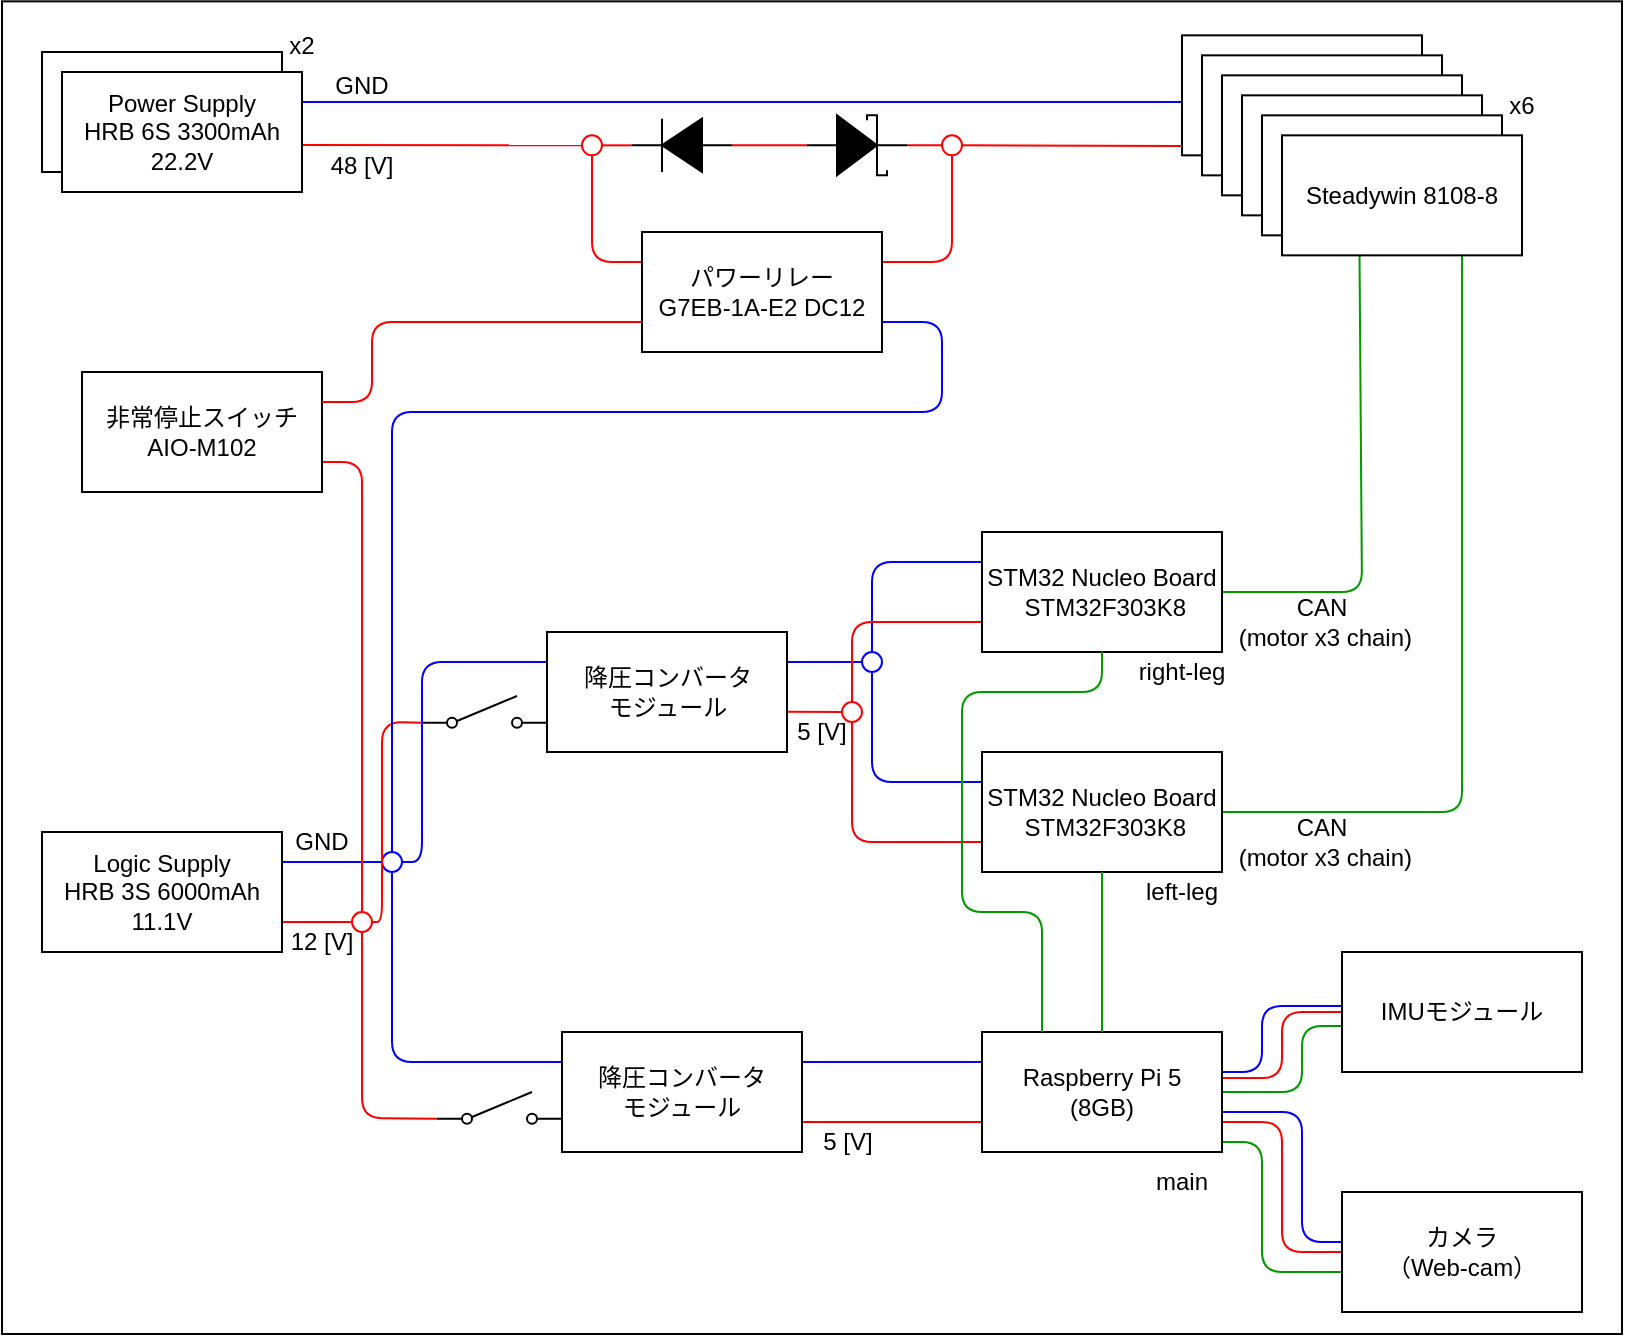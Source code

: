 <mxfile>
    <diagram id="AlqceT94Pled7SfgYIJi" name="Page-1">
        <mxGraphModel dx="735" dy="758" grid="1" gridSize="10" guides="1" tooltips="1" connect="1" arrows="1" fold="1" page="1" pageScale="1" pageWidth="850" pageHeight="1100" math="0" shadow="0">
            <root>
                <mxCell id="0"/>
                <mxCell id="1" parent="0"/>
                <mxCell id="2" value="" style="rounded=0;whiteSpace=wrap;html=1;labelBackgroundColor=none;strokeColor=#000000;fontColor=#000000;fillColor=#FFFFFF;" parent="1" vertex="1">
                    <mxGeometry x="10" y="194.67" width="810" height="666.33" as="geometry"/>
                </mxCell>
                <mxCell id="3" value="" style="endArrow=none;html=1;exitX=1;exitY=0.25;exitDx=0;exitDy=0;strokeColor=#0000FF;labelBackgroundColor=none;fontColor=#000000;fillColor=#FFFFFF;" parent="1" source="67" edge="1">
                    <mxGeometry width="50" height="50" relative="1" as="geometry">
                        <mxPoint x="440" y="570" as="sourcePoint"/>
                        <mxPoint x="600" y="245" as="targetPoint"/>
                    </mxGeometry>
                </mxCell>
                <mxCell id="4" value="48 [V]" style="text;html=1;strokeColor=none;fillColor=none;align=center;verticalAlign=middle;whiteSpace=wrap;rounded=0;labelBackgroundColor=none;fontColor=#000000;" parent="1" vertex="1">
                    <mxGeometry x="160" y="261.67" width="60" height="30" as="geometry"/>
                </mxCell>
                <mxCell id="5" value="5 [V]" style="text;html=1;strokeColor=none;fillColor=none;align=center;verticalAlign=middle;whiteSpace=wrap;rounded=0;labelBackgroundColor=none;fontColor=#000000;" parent="1" vertex="1">
                    <mxGeometry x="390" y="545" width="60" height="30" as="geometry"/>
                </mxCell>
                <mxCell id="6" value="5 [V]" style="text;html=1;strokeColor=none;fillColor=none;align=center;verticalAlign=middle;whiteSpace=wrap;rounded=0;labelBackgroundColor=none;fontColor=#000000;" parent="1" vertex="1">
                    <mxGeometry x="402.5" y="750" width="60" height="30" as="geometry"/>
                </mxCell>
                <mxCell id="7" value="24 [V]&lt;br&gt;Power Battery" style="rounded=0;whiteSpace=wrap;html=1;labelBackgroundColor=none;fontColor=#000000;fillColor=#FFFFFF;strokeColor=#000000;" parent="1" vertex="1">
                    <mxGeometry x="30" y="220" width="120" height="60" as="geometry"/>
                </mxCell>
                <mxCell id="9" value="" style="endArrow=none;html=1;exitX=1.002;exitY=0.608;exitDx=0;exitDy=0;entryX=0;entryY=0.5;entryDx=0;entryDy=0;exitPerimeter=0;strokeColor=#FF0000;labelBackgroundColor=none;fontColor=#000000;fillColor=#FFFFFF;" parent="1" source="67" target="24" edge="1">
                    <mxGeometry width="50" height="50" relative="1" as="geometry">
                        <mxPoint x="380" y="410" as="sourcePoint"/>
                        <mxPoint x="210" y="266.47" as="targetPoint"/>
                    </mxGeometry>
                </mxCell>
                <mxCell id="10" value="" style="endArrow=none;html=1;exitX=1;exitY=0.5;exitDx=0;exitDy=0;entryX=1;entryY=0.5;entryDx=0;entryDy=0;entryPerimeter=0;startArrow=none;strokeColor=#FF0000;labelBackgroundColor=none;fontColor=#000000;fillColor=#FFFFFF;" parent="1" source="24" target="11" edge="1">
                    <mxGeometry width="50" height="50" relative="1" as="geometry">
                        <mxPoint x="320" y="390" as="sourcePoint"/>
                        <mxPoint x="360" y="270" as="targetPoint"/>
                    </mxGeometry>
                </mxCell>
                <mxCell id="11" value="" style="pointerEvents=1;fillColor=#000000;verticalLabelPosition=bottom;shadow=0;dashed=0;align=center;html=1;verticalAlign=top;shape=mxgraph.electrical.diodes.diode;rotation=-180;labelBackgroundColor=none;fontColor=#000000;strokeColor=#000000;" parent="1" vertex="1">
                    <mxGeometry x="325" y="253.34" width="50" height="26.66" as="geometry"/>
                </mxCell>
                <mxCell id="12" value="" style="endArrow=none;html=1;entryX=0;entryY=0.25;entryDx=0;entryDy=0;exitX=0.5;exitY=1;exitDx=0;exitDy=0;strokeColor=#FF0000;labelBackgroundColor=none;fontColor=#000000;fillColor=#FFFFFF;" parent="1" source="24" target="58" edge="1">
                    <mxGeometry width="50" height="50" relative="1" as="geometry">
                        <mxPoint x="310" y="270" as="sourcePoint"/>
                        <mxPoint x="290" y="340" as="targetPoint"/>
                        <Array as="points">
                            <mxPoint x="305" y="325"/>
                        </Array>
                    </mxGeometry>
                </mxCell>
                <mxCell id="14" value="" style="endArrow=none;html=1;exitX=1;exitY=0.25;exitDx=0;exitDy=0;entryX=0.5;entryY=1;entryDx=0;entryDy=0;strokeColor=#FF0000;labelBackgroundColor=none;fontColor=#000000;fillColor=#FFFFFF;" parent="1" source="58" target="39" edge="1">
                    <mxGeometry width="50" height="50" relative="1" as="geometry">
                        <mxPoint x="320" y="390" as="sourcePoint"/>
                        <mxPoint x="480" y="270" as="targetPoint"/>
                        <Array as="points">
                            <mxPoint x="485" y="325"/>
                        </Array>
                    </mxGeometry>
                </mxCell>
                <mxCell id="15" value="Steadywin 8108-8" style="rounded=0;whiteSpace=wrap;html=1;labelBackgroundColor=none;fontColor=#000000;fillColor=#FFFFFF;strokeColor=#000000;" parent="1" vertex="1">
                    <mxGeometry x="600" y="211.67" width="120" height="60" as="geometry"/>
                </mxCell>
                <mxCell id="16" value="Steadywin 8108-8" style="rounded=0;whiteSpace=wrap;html=1;labelBackgroundColor=none;fontColor=#000000;fillColor=#FFFFFF;strokeColor=#000000;" parent="1" vertex="1">
                    <mxGeometry x="610" y="221.67" width="120" height="60" as="geometry"/>
                </mxCell>
                <mxCell id="17" value="Steadywin 8108-8" style="rounded=0;whiteSpace=wrap;html=1;labelBackgroundColor=none;fontColor=#000000;fillColor=#FFFFFF;strokeColor=#000000;" parent="1" vertex="1">
                    <mxGeometry x="620" y="231.67" width="120" height="60" as="geometry"/>
                </mxCell>
                <mxCell id="18" value="Steadywin 8108-8" style="rounded=0;whiteSpace=wrap;html=1;labelBackgroundColor=none;fontColor=#000000;fillColor=#FFFFFF;strokeColor=#000000;" parent="1" vertex="1">
                    <mxGeometry x="630" y="241.67" width="120" height="60" as="geometry"/>
                </mxCell>
                <mxCell id="19" value="Steadywin 8108-8" style="rounded=0;whiteSpace=wrap;html=1;labelBackgroundColor=none;fontColor=#000000;fillColor=#FFFFFF;strokeColor=#000000;" parent="1" vertex="1">
                    <mxGeometry x="640" y="251.67" width="120" height="60" as="geometry"/>
                </mxCell>
                <mxCell id="20" value="" style="shape=mxgraph.electrical.electro-mechanical.singleSwitch;aspect=fixed;elSwitchState=off;labelBackgroundColor=none;fontColor=#000000;fillColor=#FFFFFF;strokeColor=#000000;" parent="1" vertex="1">
                    <mxGeometry x="227.5" y="740" width="62.5" height="16.67" as="geometry"/>
                </mxCell>
                <mxCell id="21" value="" style="shape=mxgraph.electrical.electro-mechanical.singleSwitch;aspect=fixed;elSwitchState=off;labelBackgroundColor=none;fontColor=#000000;fillColor=#FFFFFF;strokeColor=#000000;" parent="1" vertex="1">
                    <mxGeometry x="220" y="542" width="62.5" height="16.67" as="geometry"/>
                </mxCell>
                <mxCell id="22" value="" style="endArrow=none;html=1;exitX=1;exitY=0.75;exitDx=0;exitDy=0;entryX=0;entryY=0.5;entryDx=0;entryDy=0;strokeColor=#FF0000;labelBackgroundColor=none;fontColor=#000000;fillColor=#FFFFFF;" parent="1" source="60" target="43" edge="1">
                    <mxGeometry width="50" height="50" relative="1" as="geometry">
                        <mxPoint x="410" y="560" as="sourcePoint"/>
                        <mxPoint x="200" y="655" as="targetPoint"/>
                    </mxGeometry>
                </mxCell>
                <mxCell id="24" value="" style="ellipse;whiteSpace=wrap;html=1;aspect=fixed;strokeColor=#FF0000;labelBackgroundColor=none;fontColor=#000000;fillColor=#FFFFFF;" parent="1" vertex="1">
                    <mxGeometry x="300" y="261.67" width="10" height="10" as="geometry"/>
                </mxCell>
                <mxCell id="25" value="" style="endArrow=none;html=1;exitX=0;exitY=0.5;exitDx=0;exitDy=0;entryX=1;entryY=0.665;entryDx=0;entryDy=0;entryPerimeter=0;strokeColor=#FF0000;labelBackgroundColor=none;fontColor=#000000;fillColor=#FFFFFF;" parent="1" source="47" target="59" edge="1">
                    <mxGeometry width="50" height="50" relative="1" as="geometry">
                        <mxPoint x="430" y="550" as="sourcePoint"/>
                        <mxPoint x="410" y="550" as="targetPoint"/>
                    </mxGeometry>
                </mxCell>
                <mxCell id="26" value="" style="endArrow=none;html=1;entryX=1;entryY=0.5;entryDx=0;entryDy=0;exitX=0.323;exitY=1.005;exitDx=0;exitDy=0;exitPerimeter=0;strokeColor=#009900;labelBackgroundColor=none;fontColor=#000000;fillColor=#FFFFFF;" parent="1" source="66" target="62" edge="1">
                    <mxGeometry width="50" height="50" relative="1" as="geometry">
                        <mxPoint x="500" y="590" as="sourcePoint"/>
                        <mxPoint x="550" y="540" as="targetPoint"/>
                        <Array as="points">
                            <mxPoint x="690" y="490"/>
                        </Array>
                    </mxGeometry>
                </mxCell>
                <mxCell id="27" value="" style="endArrow=none;html=1;exitX=1;exitY=0.5;exitDx=0;exitDy=0;entryX=0.75;entryY=1;entryDx=0;entryDy=0;strokeColor=#009900;labelBackgroundColor=none;fontColor=#000000;fillColor=#FFFFFF;" parent="1" source="61" target="66" edge="1">
                    <mxGeometry width="50" height="50" relative="1" as="geometry">
                        <mxPoint x="500" y="590" as="sourcePoint"/>
                        <mxPoint x="550" y="540" as="targetPoint"/>
                        <Array as="points">
                            <mxPoint x="740" y="600"/>
                        </Array>
                    </mxGeometry>
                </mxCell>
                <mxCell id="28" value="" style="endArrow=none;html=1;entryX=0;entryY=0.5;entryDx=0;entryDy=0;strokeColor=#FF0000;labelBackgroundColor=none;fontColor=#000000;fillColor=#FFFFFF;" parent="1" target="63" edge="1">
                    <mxGeometry width="50" height="50" relative="1" as="geometry">
                        <mxPoint x="620" y="733" as="sourcePoint"/>
                        <mxPoint x="550" y="540" as="targetPoint"/>
                        <Array as="points">
                            <mxPoint x="650" y="733"/>
                            <mxPoint x="650" y="700"/>
                        </Array>
                    </mxGeometry>
                </mxCell>
                <mxCell id="29" value="" style="endArrow=none;html=1;exitX=1;exitY=0.75;exitDx=0;exitDy=0;entryX=0;entryY=0.5;entryDx=0;entryDy=0;strokeColor=#FF0000;labelBackgroundColor=none;fontColor=#000000;fillColor=#FFFFFF;" parent="1" source="57" target="64" edge="1">
                    <mxGeometry width="50" height="50" relative="1" as="geometry">
                        <mxPoint x="440" y="570" as="sourcePoint"/>
                        <mxPoint x="490" y="520" as="targetPoint"/>
                        <Array as="points">
                            <mxPoint x="650" y="755"/>
                            <mxPoint x="650" y="820"/>
                        </Array>
                    </mxGeometry>
                </mxCell>
                <mxCell id="30" value="" style="endArrow=none;html=1;exitX=1;exitY=0.75;exitDx=0;exitDy=0;entryX=0;entryY=0.75;entryDx=0;entryDy=0;strokeColor=#FF0000;labelBackgroundColor=none;fontColor=#000000;fillColor=#FFFFFF;" parent="1" source="65" target="57" edge="1">
                    <mxGeometry width="50" height="50" relative="1" as="geometry">
                        <mxPoint x="440" y="570" as="sourcePoint"/>
                        <mxPoint x="490" y="520" as="targetPoint"/>
                    </mxGeometry>
                </mxCell>
                <mxCell id="31" value="" style="endArrow=none;html=1;exitX=1;exitY=0.25;exitDx=0;exitDy=0;entryX=0;entryY=0.5;entryDx=0;entryDy=0;strokeColor=#0000FF;labelBackgroundColor=none;fontColor=#000000;fillColor=#FFFFFF;" parent="1" source="60" target="40" edge="1">
                    <mxGeometry width="50" height="50" relative="1" as="geometry">
                        <mxPoint x="170" y="626.66" as="sourcePoint"/>
                        <mxPoint x="210" y="625" as="targetPoint"/>
                    </mxGeometry>
                </mxCell>
                <mxCell id="32" value="" style="endArrow=none;html=1;exitX=0;exitY=0.5;exitDx=0;exitDy=0;entryX=1;entryY=0.25;entryDx=0;entryDy=0;strokeColor=#0000FF;labelBackgroundColor=none;fontColor=#000000;fillColor=#FFFFFF;" parent="1" source="46" target="59" edge="1">
                    <mxGeometry width="50" height="50" relative="1" as="geometry">
                        <mxPoint x="440" y="528" as="sourcePoint"/>
                        <mxPoint x="410" y="527.5" as="targetPoint"/>
                    </mxGeometry>
                </mxCell>
                <mxCell id="33" value="" style="endArrow=none;html=1;exitX=1;exitY=0.25;exitDx=0;exitDy=0;entryX=0;entryY=0.25;entryDx=0;entryDy=0;strokeColor=#0000FF;labelBackgroundColor=none;fontColor=#000000;fillColor=#FFFFFF;" parent="1" source="65" target="57" edge="1">
                    <mxGeometry width="50" height="50" relative="1" as="geometry">
                        <mxPoint x="440" y="570" as="sourcePoint"/>
                        <mxPoint x="490" y="520" as="targetPoint"/>
                    </mxGeometry>
                </mxCell>
                <mxCell id="34" value="" style="endArrow=none;html=1;entryX=0;entryY=0.5;entryDx=0;entryDy=0;strokeColor=#0000FF;labelBackgroundColor=none;fontColor=#000000;fillColor=#FFFFFF;" parent="1" edge="1">
                    <mxGeometry width="50" height="50" relative="1" as="geometry">
                        <mxPoint x="620" y="730" as="sourcePoint"/>
                        <mxPoint x="680" y="697" as="targetPoint"/>
                        <Array as="points">
                            <mxPoint x="640" y="730"/>
                            <mxPoint x="640" y="697"/>
                        </Array>
                    </mxGeometry>
                </mxCell>
                <mxCell id="35" value="" style="endArrow=none;html=1;entryX=0;entryY=0.5;entryDx=0;entryDy=0;exitX=1;exitY=0.5;exitDx=0;exitDy=0;strokeColor=#009900;labelBackgroundColor=none;fontColor=#000000;fillColor=#FFFFFF;" parent="1" source="57" edge="1">
                    <mxGeometry width="50" height="50" relative="1" as="geometry">
                        <mxPoint x="623.48" y="739.5" as="sourcePoint"/>
                        <mxPoint x="680" y="707" as="targetPoint"/>
                        <Array as="points">
                            <mxPoint x="660" y="740"/>
                            <mxPoint x="660" y="707"/>
                        </Array>
                    </mxGeometry>
                </mxCell>
                <mxCell id="36" value="" style="endArrow=none;html=1;exitX=1;exitY=0.75;exitDx=0;exitDy=0;entryX=0;entryY=0.5;entryDx=0;entryDy=0;strokeColor=#009900;labelBackgroundColor=none;fontColor=#000000;fillColor=#FFFFFF;" parent="1" edge="1">
                    <mxGeometry width="50" height="50" relative="1" as="geometry">
                        <mxPoint x="620" y="765.0" as="sourcePoint"/>
                        <mxPoint x="680" y="830.0" as="targetPoint"/>
                        <Array as="points">
                            <mxPoint x="640" y="765"/>
                            <mxPoint x="640" y="830"/>
                        </Array>
                    </mxGeometry>
                </mxCell>
                <mxCell id="37" value="" style="endArrow=none;html=1;exitX=1;exitY=0.75;exitDx=0;exitDy=0;entryX=0;entryY=0.5;entryDx=0;entryDy=0;strokeColor=#0000FF;labelBackgroundColor=none;fontColor=#000000;fillColor=#FFFFFF;" parent="1" edge="1">
                    <mxGeometry width="50" height="50" relative="1" as="geometry">
                        <mxPoint x="620" y="750.0" as="sourcePoint"/>
                        <mxPoint x="680" y="815.0" as="targetPoint"/>
                        <Array as="points">
                            <mxPoint x="660" y="750"/>
                            <mxPoint x="660" y="815"/>
                        </Array>
                    </mxGeometry>
                </mxCell>
                <mxCell id="38" value="" style="endArrow=none;html=1;entryX=1;entryY=0.5;entryDx=0;entryDy=0;strokeColor=#FF0000;labelBackgroundColor=none;fontColor=#000000;fillColor=#FFFFFF;" parent="1" target="39" edge="1">
                    <mxGeometry width="50" height="50" relative="1" as="geometry">
                        <mxPoint x="600" y="267" as="sourcePoint"/>
                        <mxPoint x="410" y="266.67" as="targetPoint"/>
                        <Array as="points"/>
                    </mxGeometry>
                </mxCell>
                <mxCell id="39" value="" style="ellipse;whiteSpace=wrap;html=1;aspect=fixed;strokeColor=#FF0000;labelBackgroundColor=none;fontColor=#000000;fillColor=#FFFFFF;" parent="1" vertex="1">
                    <mxGeometry x="480" y="261.67" width="10" height="10" as="geometry"/>
                </mxCell>
                <mxCell id="40" value="" style="ellipse;whiteSpace=wrap;html=1;aspect=fixed;strokeColor=#0000FF;labelBackgroundColor=none;fontColor=#000000;fillColor=#FFFFFF;" parent="1" vertex="1">
                    <mxGeometry x="200" y="620" width="10" height="10" as="geometry"/>
                </mxCell>
                <mxCell id="41" value="" style="endArrow=none;html=1;exitX=1;exitY=0.5;exitDx=0;exitDy=0;entryX=0;entryY=0.25;entryDx=0;entryDy=0;strokeColor=#0000FF;labelBackgroundColor=none;fontColor=#000000;fillColor=#FFFFFF;" parent="1" source="40" target="59" edge="1">
                    <mxGeometry width="50" height="50" relative="1" as="geometry">
                        <mxPoint x="200" y="610" as="sourcePoint"/>
                        <mxPoint x="250" y="560" as="targetPoint"/>
                        <Array as="points">
                            <mxPoint x="220" y="625"/>
                            <mxPoint x="220" y="525"/>
                        </Array>
                    </mxGeometry>
                </mxCell>
                <mxCell id="42" value="" style="endArrow=none;html=1;entryX=0.5;entryY=1;entryDx=0;entryDy=0;exitX=0;exitY=0.25;exitDx=0;exitDy=0;strokeColor=#0000FF;labelBackgroundColor=none;fontColor=#000000;fillColor=#FFFFFF;" parent="1" source="65" target="40" edge="1">
                    <mxGeometry width="50" height="50" relative="1" as="geometry">
                        <mxPoint x="200" y="720" as="sourcePoint"/>
                        <mxPoint x="250" y="670" as="targetPoint"/>
                        <Array as="points">
                            <mxPoint x="205" y="725"/>
                        </Array>
                    </mxGeometry>
                </mxCell>
                <mxCell id="43" value="" style="ellipse;whiteSpace=wrap;html=1;aspect=fixed;strokeColor=#FF0000;labelBackgroundColor=none;fontColor=#000000;fillColor=#FFFFFF;" parent="1" vertex="1">
                    <mxGeometry x="185" y="650" width="10" height="10" as="geometry"/>
                </mxCell>
                <mxCell id="44" value="" style="endArrow=none;html=1;entryX=0;entryY=0.8;entryDx=0;entryDy=0;exitX=1;exitY=0.5;exitDx=0;exitDy=0;strokeColor=#FF0000;labelBackgroundColor=none;fontColor=#000000;fillColor=#FFFFFF;" parent="1" source="43" target="21" edge="1">
                    <mxGeometry width="50" height="50" relative="1" as="geometry">
                        <mxPoint x="200" y="630" as="sourcePoint"/>
                        <mxPoint x="250" y="580" as="targetPoint"/>
                        <Array as="points">
                            <mxPoint x="200" y="655"/>
                            <mxPoint x="200" y="555"/>
                        </Array>
                    </mxGeometry>
                </mxCell>
                <mxCell id="45" value="" style="endArrow=none;html=1;exitX=0.5;exitY=1;exitDx=0;exitDy=0;entryX=0;entryY=0.8;entryDx=0;entryDy=0;strokeColor=#FF0000;labelBackgroundColor=none;fontColor=#000000;fillColor=#FFFFFF;" parent="1" source="43" target="20" edge="1">
                    <mxGeometry width="50" height="50" relative="1" as="geometry">
                        <mxPoint x="200" y="730" as="sourcePoint"/>
                        <mxPoint x="250" y="680" as="targetPoint"/>
                        <Array as="points">
                            <mxPoint x="190" y="753"/>
                        </Array>
                    </mxGeometry>
                </mxCell>
                <mxCell id="46" value="" style="ellipse;whiteSpace=wrap;html=1;aspect=fixed;strokeColor=#0000FF;labelBackgroundColor=none;fontColor=#000000;fillColor=#FFFFFF;" parent="1" vertex="1">
                    <mxGeometry x="440" y="520" width="10" height="10" as="geometry"/>
                </mxCell>
                <mxCell id="47" value="" style="ellipse;whiteSpace=wrap;html=1;aspect=fixed;strokeColor=#FF0000;labelBackgroundColor=none;fontColor=#000000;fillColor=#FFFFFF;" parent="1" vertex="1">
                    <mxGeometry x="430" y="545" width="10" height="10" as="geometry"/>
                </mxCell>
                <mxCell id="48" value="" style="endArrow=none;html=1;entryX=0;entryY=0.25;entryDx=0;entryDy=0;exitX=0.5;exitY=0;exitDx=0;exitDy=0;strokeColor=#0000FF;labelBackgroundColor=none;fontColor=#000000;fillColor=#FFFFFF;" parent="1" source="46" target="62" edge="1">
                    <mxGeometry width="50" height="50" relative="1" as="geometry">
                        <mxPoint x="430" y="550" as="sourcePoint"/>
                        <mxPoint x="480" y="500" as="targetPoint"/>
                        <Array as="points">
                            <mxPoint x="445" y="475"/>
                        </Array>
                    </mxGeometry>
                </mxCell>
                <mxCell id="49" value="" style="endArrow=none;html=1;entryX=0.5;entryY=1;entryDx=0;entryDy=0;exitX=0;exitY=0.25;exitDx=0;exitDy=0;strokeColor=#0000FF;labelBackgroundColor=none;fontColor=#000000;fillColor=#FFFFFF;" parent="1" source="61" target="46" edge="1">
                    <mxGeometry width="50" height="50" relative="1" as="geometry">
                        <mxPoint x="430" y="600" as="sourcePoint"/>
                        <mxPoint x="480" y="550" as="targetPoint"/>
                        <Array as="points">
                            <mxPoint x="445" y="585"/>
                        </Array>
                    </mxGeometry>
                </mxCell>
                <mxCell id="50" value="" style="endArrow=none;html=1;exitX=0.5;exitY=0;exitDx=0;exitDy=0;entryX=0;entryY=0.75;entryDx=0;entryDy=0;strokeColor=#FF0000;labelBackgroundColor=none;fontColor=#000000;fillColor=#FFFFFF;" parent="1" source="47" target="62" edge="1">
                    <mxGeometry width="50" height="50" relative="1" as="geometry">
                        <mxPoint x="430" y="560" as="sourcePoint"/>
                        <mxPoint x="480" y="510" as="targetPoint"/>
                        <Array as="points">
                            <mxPoint x="435" y="505"/>
                        </Array>
                    </mxGeometry>
                </mxCell>
                <mxCell id="51" value="" style="endArrow=none;html=1;entryX=0;entryY=0.75;entryDx=0;entryDy=0;exitX=0.5;exitY=1;exitDx=0;exitDy=0;strokeColor=#FF0000;labelBackgroundColor=none;fontColor=#000000;fillColor=#FFFFFF;" parent="1" source="47" target="61" edge="1">
                    <mxGeometry width="50" height="50" relative="1" as="geometry">
                        <mxPoint x="430" y="610" as="sourcePoint"/>
                        <mxPoint x="480" y="560" as="targetPoint"/>
                        <Array as="points">
                            <mxPoint x="435" y="615"/>
                        </Array>
                    </mxGeometry>
                </mxCell>
                <mxCell id="52" value="12 [V]" style="text;html=1;strokeColor=none;fillColor=none;align=center;verticalAlign=middle;whiteSpace=wrap;rounded=0;labelBackgroundColor=none;fontColor=#000000;" parent="1" vertex="1">
                    <mxGeometry x="140" y="650" width="60" height="30" as="geometry"/>
                </mxCell>
                <mxCell id="53" value="GND" style="text;html=1;strokeColor=none;fillColor=none;align=center;verticalAlign=middle;whiteSpace=wrap;rounded=0;labelBackgroundColor=none;fontColor=#000000;" parent="1" vertex="1">
                    <mxGeometry x="160" y="221.67" width="60" height="30" as="geometry"/>
                </mxCell>
                <mxCell id="54" value="GND" style="text;html=1;strokeColor=none;fillColor=none;align=center;verticalAlign=middle;whiteSpace=wrap;rounded=0;labelBackgroundColor=none;fontColor=#000000;" parent="1" vertex="1">
                    <mxGeometry x="140" y="600" width="60" height="30" as="geometry"/>
                </mxCell>
                <mxCell id="55" value="CAN&lt;br&gt;&amp;nbsp;(motor x3 chain)" style="text;html=1;strokeColor=none;fillColor=none;align=center;verticalAlign=middle;whiteSpace=wrap;rounded=0;labelBackgroundColor=none;fontColor=#000000;" parent="1" vertex="1">
                    <mxGeometry x="605" y="600" width="130" height="30" as="geometry"/>
                </mxCell>
                <mxCell id="56" value="CAN&lt;br&gt;&amp;nbsp;(motor x3 chain)" style="text;html=1;strokeColor=none;fillColor=none;align=center;verticalAlign=middle;whiteSpace=wrap;rounded=0;labelBackgroundColor=none;fontColor=#000000;" parent="1" vertex="1">
                    <mxGeometry x="605" y="490" width="130" height="30" as="geometry"/>
                </mxCell>
                <mxCell id="57" value="Raspberry Pi 5 &lt;br&gt;(8GB)" style="rounded=0;whiteSpace=wrap;html=1;labelBackgroundColor=none;fontColor=#000000;fillColor=#FFFFFF;strokeColor=#000000;" parent="1" vertex="1">
                    <mxGeometry x="500" y="710" width="120" height="60" as="geometry"/>
                </mxCell>
                <mxCell id="58" value="パワーリレー&lt;br&gt;G7EB-1A-E2 DC12" style="rounded=0;whiteSpace=wrap;html=1;labelBackgroundColor=none;fontColor=#000000;fillColor=#FFFFFF;strokeColor=#000000;" parent="1" vertex="1">
                    <mxGeometry x="330" y="310" width="120" height="60" as="geometry"/>
                </mxCell>
                <mxCell id="59" value="降圧コンバータ&lt;br&gt;モジュール" style="rounded=0;whiteSpace=wrap;html=1;labelBackgroundColor=none;fontColor=#000000;fillColor=#FFFFFF;strokeColor=#000000;" parent="1" vertex="1">
                    <mxGeometry x="282.5" y="510" width="120" height="60" as="geometry"/>
                </mxCell>
                <mxCell id="60" value="Logic Supply&lt;br&gt;HRB 3S 6000mAh 11.1V" style="rounded=0;whiteSpace=wrap;html=1;labelBackgroundColor=none;fontColor=#000000;fillColor=#FFFFFF;strokeColor=#000000;" parent="1" vertex="1">
                    <mxGeometry x="30" y="610" width="120" height="60" as="geometry"/>
                </mxCell>
                <mxCell id="61" value="STM32 Nucleo Board&lt;br&gt;&amp;nbsp;STM32F303K8" style="rounded=0;whiteSpace=wrap;html=1;labelBackgroundColor=none;fontColor=#000000;fillColor=#FFFFFF;strokeColor=#000000;" parent="1" vertex="1">
                    <mxGeometry x="500" y="570" width="120" height="60" as="geometry"/>
                </mxCell>
                <mxCell id="62" value="STM32 Nucleo Board&lt;br&gt;&amp;nbsp;STM32F303K8" style="rounded=0;whiteSpace=wrap;html=1;labelBackgroundColor=none;fontColor=#000000;fillColor=#FFFFFF;strokeColor=#000000;" parent="1" vertex="1">
                    <mxGeometry x="500" y="460" width="120" height="60" as="geometry"/>
                </mxCell>
                <mxCell id="63" value="IMUモジュール" style="rounded=0;whiteSpace=wrap;html=1;labelBackgroundColor=none;fontColor=#000000;fillColor=#FFFFFF;strokeColor=#000000;" parent="1" vertex="1">
                    <mxGeometry x="680" y="670" width="120" height="60" as="geometry"/>
                </mxCell>
                <mxCell id="64" value="カメラ&lt;br&gt;（Web-cam）" style="rounded=0;whiteSpace=wrap;html=1;labelBackgroundColor=none;fontColor=#000000;fillColor=#FFFFFF;strokeColor=#000000;" parent="1" vertex="1">
                    <mxGeometry x="680" y="790" width="120" height="60" as="geometry"/>
                </mxCell>
                <mxCell id="65" value="降圧コンバータ&lt;br&gt;モジュール" style="rounded=0;whiteSpace=wrap;html=1;labelBackgroundColor=none;fontColor=#000000;fillColor=#FFFFFF;strokeColor=#000000;" parent="1" vertex="1">
                    <mxGeometry x="290" y="710" width="120" height="60" as="geometry"/>
                </mxCell>
                <mxCell id="66" value="Steadywin 8108-8" style="rounded=0;whiteSpace=wrap;html=1;labelBackgroundColor=none;fontColor=#000000;fillColor=#FFFFFF;strokeColor=#000000;" parent="1" vertex="1">
                    <mxGeometry x="650" y="261.67" width="120" height="60" as="geometry"/>
                </mxCell>
                <mxCell id="67" value="Power Supply&lt;br&gt;HRB 6S 3300mAh 22.2V" style="rounded=0;whiteSpace=wrap;html=1;labelBackgroundColor=none;fontColor=#000000;fillColor=#FFFFFF;strokeColor=#000000;" parent="1" vertex="1">
                    <mxGeometry x="40" y="230" width="120" height="60" as="geometry"/>
                </mxCell>
                <mxCell id="68" value="x2" style="text;html=1;strokeColor=none;fillColor=none;align=center;verticalAlign=middle;whiteSpace=wrap;rounded=0;labelBackgroundColor=none;fontColor=#000000;" parent="1" vertex="1">
                    <mxGeometry x="130" y="201.67" width="60" height="30" as="geometry"/>
                </mxCell>
                <mxCell id="69" value="x6" style="text;html=1;strokeColor=none;fillColor=none;align=center;verticalAlign=middle;whiteSpace=wrap;rounded=0;labelBackgroundColor=none;fontColor=#000000;" parent="1" vertex="1">
                    <mxGeometry x="740" y="231.67" width="60" height="30" as="geometry"/>
                </mxCell>
                <mxCell id="70" value="right-leg" style="text;html=1;strokeColor=none;fillColor=none;align=center;verticalAlign=middle;whiteSpace=wrap;rounded=0;labelBackgroundColor=none;fontColor=#000000;" parent="1" vertex="1">
                    <mxGeometry x="570" y="515" width="60" height="30" as="geometry"/>
                </mxCell>
                <mxCell id="71" value="left-leg" style="text;html=1;strokeColor=none;fillColor=none;align=center;verticalAlign=middle;whiteSpace=wrap;rounded=0;labelBackgroundColor=none;fontColor=#000000;" parent="1" vertex="1">
                    <mxGeometry x="570" y="625" width="60" height="30" as="geometry"/>
                </mxCell>
                <mxCell id="72" value="" style="pointerEvents=1;fillColor=strokeColor;verticalLabelPosition=bottom;shadow=0;dashed=0;align=center;html=1;verticalAlign=top;shape=mxgraph.electrical.diodes.schottky_diode;strokeColor=#000000;" parent="1" vertex="1">
                    <mxGeometry x="412.5" y="251.67" width="50" height="30" as="geometry"/>
                </mxCell>
                <mxCell id="74" value="" style="endArrow=none;html=1;exitX=0;exitY=0.5;exitDx=0;exitDy=0;exitPerimeter=0;entryX=0;entryY=0.5;entryDx=0;entryDy=0;entryPerimeter=0;strokeColor=#FF0000;" parent="1" source="11" target="72" edge="1">
                    <mxGeometry width="50" height="50" relative="1" as="geometry">
                        <mxPoint x="390" y="300" as="sourcePoint"/>
                        <mxPoint x="440" y="250" as="targetPoint"/>
                    </mxGeometry>
                </mxCell>
                <mxCell id="75" value="" style="endArrow=none;html=1;entryX=0;entryY=0.5;entryDx=0;entryDy=0;exitX=1;exitY=0.5;exitDx=0;exitDy=0;exitPerimeter=0;strokeColor=#FF0000;" parent="1" source="72" target="39" edge="1">
                    <mxGeometry width="50" height="50" relative="1" as="geometry">
                        <mxPoint x="390" y="300" as="sourcePoint"/>
                        <mxPoint x="440" y="250" as="targetPoint"/>
                    </mxGeometry>
                </mxCell>
                <mxCell id="76" value="" style="endArrow=none;html=1;strokeColor=#FF0000;exitX=0.5;exitY=0;exitDx=0;exitDy=0;entryX=1;entryY=0.75;entryDx=0;entryDy=0;" parent="1" source="43" target="78" edge="1">
                    <mxGeometry width="50" height="50" relative="1" as="geometry">
                        <mxPoint x="200" y="620" as="sourcePoint"/>
                        <mxPoint x="260" y="520" as="targetPoint"/>
                        <Array as="points">
                            <mxPoint x="190" y="425"/>
                        </Array>
                    </mxGeometry>
                </mxCell>
                <mxCell id="77" value="" style="endArrow=none;html=1;strokeColor=#0000FF;entryX=1;entryY=0.75;entryDx=0;entryDy=0;exitX=0.5;exitY=0;exitDx=0;exitDy=0;" parent="1" source="40" target="58" edge="1">
                    <mxGeometry width="50" height="50" relative="1" as="geometry">
                        <mxPoint x="310" y="530" as="sourcePoint"/>
                        <mxPoint x="360" y="480" as="targetPoint"/>
                        <Array as="points">
                            <mxPoint x="205" y="400"/>
                            <mxPoint x="480" y="400"/>
                            <mxPoint x="480" y="355"/>
                        </Array>
                    </mxGeometry>
                </mxCell>
                <mxCell id="78" value="非常停止スイッチ&lt;br&gt;AIO-M102" style="rounded=0;whiteSpace=wrap;html=1;labelBackgroundColor=none;fontColor=#000000;fillColor=#FFFFFF;strokeColor=#000000;" parent="1" vertex="1">
                    <mxGeometry x="50" y="380" width="120" height="60" as="geometry"/>
                </mxCell>
                <mxCell id="79" value="" style="endArrow=none;html=1;strokeColor=#FF0000;exitX=1;exitY=0.25;exitDx=0;exitDy=0;entryX=0;entryY=0.75;entryDx=0;entryDy=0;" parent="1" source="78" target="58" edge="1">
                    <mxGeometry width="50" height="50" relative="1" as="geometry">
                        <mxPoint x="260" y="440" as="sourcePoint"/>
                        <mxPoint x="310" y="390" as="targetPoint"/>
                        <Array as="points">
                            <mxPoint x="195" y="395"/>
                            <mxPoint x="195" y="355"/>
                        </Array>
                    </mxGeometry>
                </mxCell>
                <mxCell id="80" value="main" style="text;html=1;strokeColor=none;fillColor=none;align=center;verticalAlign=middle;whiteSpace=wrap;rounded=0;labelBackgroundColor=none;fontColor=#000000;" parent="1" vertex="1">
                    <mxGeometry x="570" y="770" width="60" height="30" as="geometry"/>
                </mxCell>
                <mxCell id="81" value="" style="endArrow=none;html=1;entryX=0.5;entryY=1;entryDx=0;entryDy=0;exitX=0.25;exitY=0;exitDx=0;exitDy=0;strokeColor=#009900;" parent="1" source="57" target="62" edge="1">
                    <mxGeometry width="50" height="50" relative="1" as="geometry">
                        <mxPoint x="470" y="640" as="sourcePoint"/>
                        <mxPoint x="520" y="590" as="targetPoint"/>
                        <Array as="points">
                            <mxPoint x="530" y="650"/>
                            <mxPoint x="490" y="650"/>
                            <mxPoint x="490" y="540"/>
                            <mxPoint x="560" y="540"/>
                        </Array>
                    </mxGeometry>
                </mxCell>
                <mxCell id="83" value="" style="endArrow=none;html=1;entryX=0.5;entryY=1;entryDx=0;entryDy=0;exitX=0.5;exitY=0;exitDx=0;exitDy=0;strokeColor=#009900;" parent="1" source="57" target="61" edge="1">
                    <mxGeometry width="50" height="50" relative="1" as="geometry">
                        <mxPoint x="470" y="640" as="sourcePoint"/>
                        <mxPoint x="520" y="590" as="targetPoint"/>
                        <Array as="points"/>
                    </mxGeometry>
                </mxCell>
            </root>
        </mxGraphModel>
    </diagram>
</mxfile>